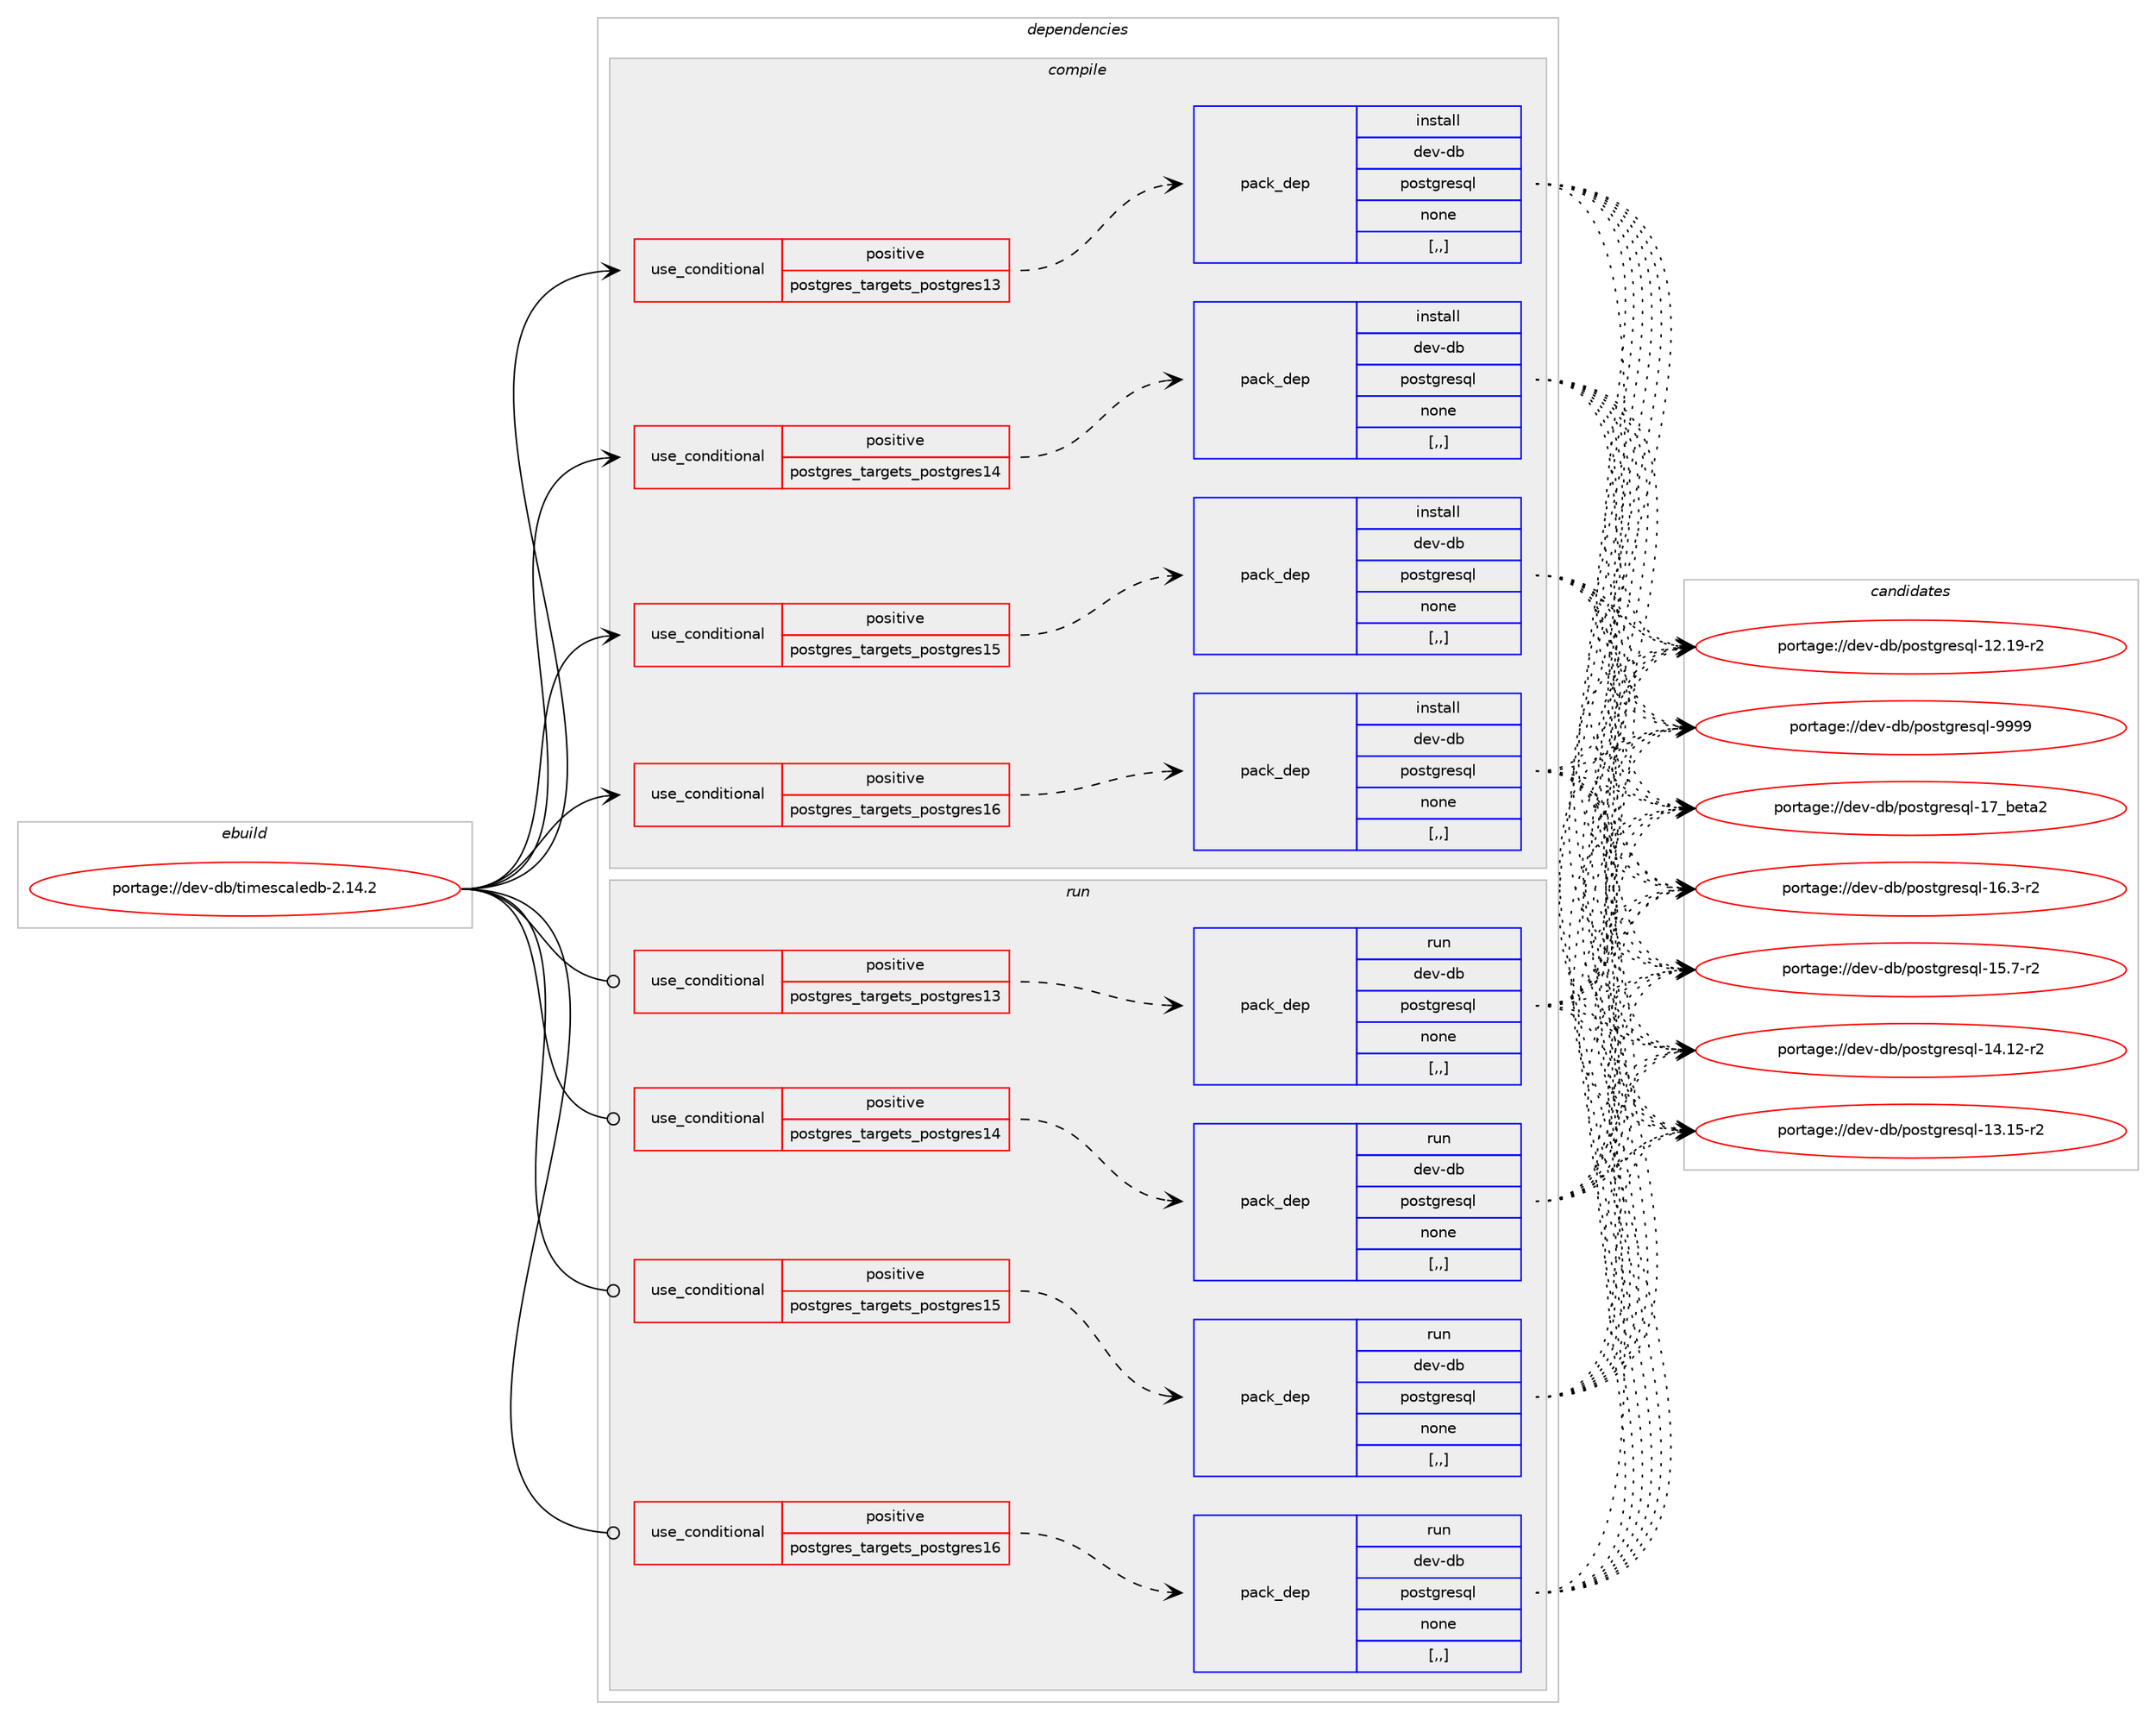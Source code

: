 digraph prolog {

# *************
# Graph options
# *************

newrank=true;
concentrate=true;
compound=true;
graph [rankdir=LR,fontname=Helvetica,fontsize=10,ranksep=1.5];#, ranksep=2.5, nodesep=0.2];
edge  [arrowhead=vee];
node  [fontname=Helvetica,fontsize=10];

# **********
# The ebuild
# **********

subgraph cluster_leftcol {
color=gray;
label=<<i>ebuild</i>>;
id [label="portage://dev-db/timescaledb-2.14.2", color=red, width=4, href="../dev-db/timescaledb-2.14.2.svg"];
}

# ****************
# The dependencies
# ****************

subgraph cluster_midcol {
color=gray;
label=<<i>dependencies</i>>;
subgraph cluster_compile {
fillcolor="#eeeeee";
style=filled;
label=<<i>compile</i>>;
subgraph cond19017 {
dependency71440 [label=<<TABLE BORDER="0" CELLBORDER="1" CELLSPACING="0" CELLPADDING="4"><TR><TD ROWSPAN="3" CELLPADDING="10">use_conditional</TD></TR><TR><TD>positive</TD></TR><TR><TD>postgres_targets_postgres13</TD></TR></TABLE>>, shape=none, color=red];
subgraph pack51473 {
dependency71441 [label=<<TABLE BORDER="0" CELLBORDER="1" CELLSPACING="0" CELLPADDING="4" WIDTH="220"><TR><TD ROWSPAN="6" CELLPADDING="30">pack_dep</TD></TR><TR><TD WIDTH="110">install</TD></TR><TR><TD>dev-db</TD></TR><TR><TD>postgresql</TD></TR><TR><TD>none</TD></TR><TR><TD>[,,]</TD></TR></TABLE>>, shape=none, color=blue];
}
dependency71440:e -> dependency71441:w [weight=20,style="dashed",arrowhead="vee"];
}
id:e -> dependency71440:w [weight=20,style="solid",arrowhead="vee"];
subgraph cond19018 {
dependency71442 [label=<<TABLE BORDER="0" CELLBORDER="1" CELLSPACING="0" CELLPADDING="4"><TR><TD ROWSPAN="3" CELLPADDING="10">use_conditional</TD></TR><TR><TD>positive</TD></TR><TR><TD>postgres_targets_postgres14</TD></TR></TABLE>>, shape=none, color=red];
subgraph pack51474 {
dependency71443 [label=<<TABLE BORDER="0" CELLBORDER="1" CELLSPACING="0" CELLPADDING="4" WIDTH="220"><TR><TD ROWSPAN="6" CELLPADDING="30">pack_dep</TD></TR><TR><TD WIDTH="110">install</TD></TR><TR><TD>dev-db</TD></TR><TR><TD>postgresql</TD></TR><TR><TD>none</TD></TR><TR><TD>[,,]</TD></TR></TABLE>>, shape=none, color=blue];
}
dependency71442:e -> dependency71443:w [weight=20,style="dashed",arrowhead="vee"];
}
id:e -> dependency71442:w [weight=20,style="solid",arrowhead="vee"];
subgraph cond19019 {
dependency71444 [label=<<TABLE BORDER="0" CELLBORDER="1" CELLSPACING="0" CELLPADDING="4"><TR><TD ROWSPAN="3" CELLPADDING="10">use_conditional</TD></TR><TR><TD>positive</TD></TR><TR><TD>postgres_targets_postgres15</TD></TR></TABLE>>, shape=none, color=red];
subgraph pack51475 {
dependency71445 [label=<<TABLE BORDER="0" CELLBORDER="1" CELLSPACING="0" CELLPADDING="4" WIDTH="220"><TR><TD ROWSPAN="6" CELLPADDING="30">pack_dep</TD></TR><TR><TD WIDTH="110">install</TD></TR><TR><TD>dev-db</TD></TR><TR><TD>postgresql</TD></TR><TR><TD>none</TD></TR><TR><TD>[,,]</TD></TR></TABLE>>, shape=none, color=blue];
}
dependency71444:e -> dependency71445:w [weight=20,style="dashed",arrowhead="vee"];
}
id:e -> dependency71444:w [weight=20,style="solid",arrowhead="vee"];
subgraph cond19020 {
dependency71446 [label=<<TABLE BORDER="0" CELLBORDER="1" CELLSPACING="0" CELLPADDING="4"><TR><TD ROWSPAN="3" CELLPADDING="10">use_conditional</TD></TR><TR><TD>positive</TD></TR><TR><TD>postgres_targets_postgres16</TD></TR></TABLE>>, shape=none, color=red];
subgraph pack51476 {
dependency71447 [label=<<TABLE BORDER="0" CELLBORDER="1" CELLSPACING="0" CELLPADDING="4" WIDTH="220"><TR><TD ROWSPAN="6" CELLPADDING="30">pack_dep</TD></TR><TR><TD WIDTH="110">install</TD></TR><TR><TD>dev-db</TD></TR><TR><TD>postgresql</TD></TR><TR><TD>none</TD></TR><TR><TD>[,,]</TD></TR></TABLE>>, shape=none, color=blue];
}
dependency71446:e -> dependency71447:w [weight=20,style="dashed",arrowhead="vee"];
}
id:e -> dependency71446:w [weight=20,style="solid",arrowhead="vee"];
}
subgraph cluster_compileandrun {
fillcolor="#eeeeee";
style=filled;
label=<<i>compile and run</i>>;
}
subgraph cluster_run {
fillcolor="#eeeeee";
style=filled;
label=<<i>run</i>>;
subgraph cond19021 {
dependency71448 [label=<<TABLE BORDER="0" CELLBORDER="1" CELLSPACING="0" CELLPADDING="4"><TR><TD ROWSPAN="3" CELLPADDING="10">use_conditional</TD></TR><TR><TD>positive</TD></TR><TR><TD>postgres_targets_postgres13</TD></TR></TABLE>>, shape=none, color=red];
subgraph pack51477 {
dependency71449 [label=<<TABLE BORDER="0" CELLBORDER="1" CELLSPACING="0" CELLPADDING="4" WIDTH="220"><TR><TD ROWSPAN="6" CELLPADDING="30">pack_dep</TD></TR><TR><TD WIDTH="110">run</TD></TR><TR><TD>dev-db</TD></TR><TR><TD>postgresql</TD></TR><TR><TD>none</TD></TR><TR><TD>[,,]</TD></TR></TABLE>>, shape=none, color=blue];
}
dependency71448:e -> dependency71449:w [weight=20,style="dashed",arrowhead="vee"];
}
id:e -> dependency71448:w [weight=20,style="solid",arrowhead="odot"];
subgraph cond19022 {
dependency71450 [label=<<TABLE BORDER="0" CELLBORDER="1" CELLSPACING="0" CELLPADDING="4"><TR><TD ROWSPAN="3" CELLPADDING="10">use_conditional</TD></TR><TR><TD>positive</TD></TR><TR><TD>postgres_targets_postgres14</TD></TR></TABLE>>, shape=none, color=red];
subgraph pack51478 {
dependency71451 [label=<<TABLE BORDER="0" CELLBORDER="1" CELLSPACING="0" CELLPADDING="4" WIDTH="220"><TR><TD ROWSPAN="6" CELLPADDING="30">pack_dep</TD></TR><TR><TD WIDTH="110">run</TD></TR><TR><TD>dev-db</TD></TR><TR><TD>postgresql</TD></TR><TR><TD>none</TD></TR><TR><TD>[,,]</TD></TR></TABLE>>, shape=none, color=blue];
}
dependency71450:e -> dependency71451:w [weight=20,style="dashed",arrowhead="vee"];
}
id:e -> dependency71450:w [weight=20,style="solid",arrowhead="odot"];
subgraph cond19023 {
dependency71452 [label=<<TABLE BORDER="0" CELLBORDER="1" CELLSPACING="0" CELLPADDING="4"><TR><TD ROWSPAN="3" CELLPADDING="10">use_conditional</TD></TR><TR><TD>positive</TD></TR><TR><TD>postgres_targets_postgres15</TD></TR></TABLE>>, shape=none, color=red];
subgraph pack51479 {
dependency71453 [label=<<TABLE BORDER="0" CELLBORDER="1" CELLSPACING="0" CELLPADDING="4" WIDTH="220"><TR><TD ROWSPAN="6" CELLPADDING="30">pack_dep</TD></TR><TR><TD WIDTH="110">run</TD></TR><TR><TD>dev-db</TD></TR><TR><TD>postgresql</TD></TR><TR><TD>none</TD></TR><TR><TD>[,,]</TD></TR></TABLE>>, shape=none, color=blue];
}
dependency71452:e -> dependency71453:w [weight=20,style="dashed",arrowhead="vee"];
}
id:e -> dependency71452:w [weight=20,style="solid",arrowhead="odot"];
subgraph cond19024 {
dependency71454 [label=<<TABLE BORDER="0" CELLBORDER="1" CELLSPACING="0" CELLPADDING="4"><TR><TD ROWSPAN="3" CELLPADDING="10">use_conditional</TD></TR><TR><TD>positive</TD></TR><TR><TD>postgres_targets_postgres16</TD></TR></TABLE>>, shape=none, color=red];
subgraph pack51480 {
dependency71455 [label=<<TABLE BORDER="0" CELLBORDER="1" CELLSPACING="0" CELLPADDING="4" WIDTH="220"><TR><TD ROWSPAN="6" CELLPADDING="30">pack_dep</TD></TR><TR><TD WIDTH="110">run</TD></TR><TR><TD>dev-db</TD></TR><TR><TD>postgresql</TD></TR><TR><TD>none</TD></TR><TR><TD>[,,]</TD></TR></TABLE>>, shape=none, color=blue];
}
dependency71454:e -> dependency71455:w [weight=20,style="dashed",arrowhead="vee"];
}
id:e -> dependency71454:w [weight=20,style="solid",arrowhead="odot"];
}
}

# **************
# The candidates
# **************

subgraph cluster_choices {
rank=same;
color=gray;
label=<<i>candidates</i>>;

subgraph choice51473 {
color=black;
nodesep=1;
choice1001011184510098471121111151161031141011151131084557575757 [label="portage://dev-db/postgresql-9999", color=red, width=4,href="../dev-db/postgresql-9999.svg"];
choice10010111845100984711211111511610311410111511310845495595981011169750 [label="portage://dev-db/postgresql-17_beta2", color=red, width=4,href="../dev-db/postgresql-17_beta2.svg"];
choice10010111845100984711211111511610311410111511310845495446514511450 [label="portage://dev-db/postgresql-16.3-r2", color=red, width=4,href="../dev-db/postgresql-16.3-r2.svg"];
choice10010111845100984711211111511610311410111511310845495346554511450 [label="portage://dev-db/postgresql-15.7-r2", color=red, width=4,href="../dev-db/postgresql-15.7-r2.svg"];
choice1001011184510098471121111151161031141011151131084549524649504511450 [label="portage://dev-db/postgresql-14.12-r2", color=red, width=4,href="../dev-db/postgresql-14.12-r2.svg"];
choice1001011184510098471121111151161031141011151131084549514649534511450 [label="portage://dev-db/postgresql-13.15-r2", color=red, width=4,href="../dev-db/postgresql-13.15-r2.svg"];
choice1001011184510098471121111151161031141011151131084549504649574511450 [label="portage://dev-db/postgresql-12.19-r2", color=red, width=4,href="../dev-db/postgresql-12.19-r2.svg"];
dependency71441:e -> choice1001011184510098471121111151161031141011151131084557575757:w [style=dotted,weight="100"];
dependency71441:e -> choice10010111845100984711211111511610311410111511310845495595981011169750:w [style=dotted,weight="100"];
dependency71441:e -> choice10010111845100984711211111511610311410111511310845495446514511450:w [style=dotted,weight="100"];
dependency71441:e -> choice10010111845100984711211111511610311410111511310845495346554511450:w [style=dotted,weight="100"];
dependency71441:e -> choice1001011184510098471121111151161031141011151131084549524649504511450:w [style=dotted,weight="100"];
dependency71441:e -> choice1001011184510098471121111151161031141011151131084549514649534511450:w [style=dotted,weight="100"];
dependency71441:e -> choice1001011184510098471121111151161031141011151131084549504649574511450:w [style=dotted,weight="100"];
}
subgraph choice51474 {
color=black;
nodesep=1;
choice1001011184510098471121111151161031141011151131084557575757 [label="portage://dev-db/postgresql-9999", color=red, width=4,href="../dev-db/postgresql-9999.svg"];
choice10010111845100984711211111511610311410111511310845495595981011169750 [label="portage://dev-db/postgresql-17_beta2", color=red, width=4,href="../dev-db/postgresql-17_beta2.svg"];
choice10010111845100984711211111511610311410111511310845495446514511450 [label="portage://dev-db/postgresql-16.3-r2", color=red, width=4,href="../dev-db/postgresql-16.3-r2.svg"];
choice10010111845100984711211111511610311410111511310845495346554511450 [label="portage://dev-db/postgresql-15.7-r2", color=red, width=4,href="../dev-db/postgresql-15.7-r2.svg"];
choice1001011184510098471121111151161031141011151131084549524649504511450 [label="portage://dev-db/postgresql-14.12-r2", color=red, width=4,href="../dev-db/postgresql-14.12-r2.svg"];
choice1001011184510098471121111151161031141011151131084549514649534511450 [label="portage://dev-db/postgresql-13.15-r2", color=red, width=4,href="../dev-db/postgresql-13.15-r2.svg"];
choice1001011184510098471121111151161031141011151131084549504649574511450 [label="portage://dev-db/postgresql-12.19-r2", color=red, width=4,href="../dev-db/postgresql-12.19-r2.svg"];
dependency71443:e -> choice1001011184510098471121111151161031141011151131084557575757:w [style=dotted,weight="100"];
dependency71443:e -> choice10010111845100984711211111511610311410111511310845495595981011169750:w [style=dotted,weight="100"];
dependency71443:e -> choice10010111845100984711211111511610311410111511310845495446514511450:w [style=dotted,weight="100"];
dependency71443:e -> choice10010111845100984711211111511610311410111511310845495346554511450:w [style=dotted,weight="100"];
dependency71443:e -> choice1001011184510098471121111151161031141011151131084549524649504511450:w [style=dotted,weight="100"];
dependency71443:e -> choice1001011184510098471121111151161031141011151131084549514649534511450:w [style=dotted,weight="100"];
dependency71443:e -> choice1001011184510098471121111151161031141011151131084549504649574511450:w [style=dotted,weight="100"];
}
subgraph choice51475 {
color=black;
nodesep=1;
choice1001011184510098471121111151161031141011151131084557575757 [label="portage://dev-db/postgresql-9999", color=red, width=4,href="../dev-db/postgresql-9999.svg"];
choice10010111845100984711211111511610311410111511310845495595981011169750 [label="portage://dev-db/postgresql-17_beta2", color=red, width=4,href="../dev-db/postgresql-17_beta2.svg"];
choice10010111845100984711211111511610311410111511310845495446514511450 [label="portage://dev-db/postgresql-16.3-r2", color=red, width=4,href="../dev-db/postgresql-16.3-r2.svg"];
choice10010111845100984711211111511610311410111511310845495346554511450 [label="portage://dev-db/postgresql-15.7-r2", color=red, width=4,href="../dev-db/postgresql-15.7-r2.svg"];
choice1001011184510098471121111151161031141011151131084549524649504511450 [label="portage://dev-db/postgresql-14.12-r2", color=red, width=4,href="../dev-db/postgresql-14.12-r2.svg"];
choice1001011184510098471121111151161031141011151131084549514649534511450 [label="portage://dev-db/postgresql-13.15-r2", color=red, width=4,href="../dev-db/postgresql-13.15-r2.svg"];
choice1001011184510098471121111151161031141011151131084549504649574511450 [label="portage://dev-db/postgresql-12.19-r2", color=red, width=4,href="../dev-db/postgresql-12.19-r2.svg"];
dependency71445:e -> choice1001011184510098471121111151161031141011151131084557575757:w [style=dotted,weight="100"];
dependency71445:e -> choice10010111845100984711211111511610311410111511310845495595981011169750:w [style=dotted,weight="100"];
dependency71445:e -> choice10010111845100984711211111511610311410111511310845495446514511450:w [style=dotted,weight="100"];
dependency71445:e -> choice10010111845100984711211111511610311410111511310845495346554511450:w [style=dotted,weight="100"];
dependency71445:e -> choice1001011184510098471121111151161031141011151131084549524649504511450:w [style=dotted,weight="100"];
dependency71445:e -> choice1001011184510098471121111151161031141011151131084549514649534511450:w [style=dotted,weight="100"];
dependency71445:e -> choice1001011184510098471121111151161031141011151131084549504649574511450:w [style=dotted,weight="100"];
}
subgraph choice51476 {
color=black;
nodesep=1;
choice1001011184510098471121111151161031141011151131084557575757 [label="portage://dev-db/postgresql-9999", color=red, width=4,href="../dev-db/postgresql-9999.svg"];
choice10010111845100984711211111511610311410111511310845495595981011169750 [label="portage://dev-db/postgresql-17_beta2", color=red, width=4,href="../dev-db/postgresql-17_beta2.svg"];
choice10010111845100984711211111511610311410111511310845495446514511450 [label="portage://dev-db/postgresql-16.3-r2", color=red, width=4,href="../dev-db/postgresql-16.3-r2.svg"];
choice10010111845100984711211111511610311410111511310845495346554511450 [label="portage://dev-db/postgresql-15.7-r2", color=red, width=4,href="../dev-db/postgresql-15.7-r2.svg"];
choice1001011184510098471121111151161031141011151131084549524649504511450 [label="portage://dev-db/postgresql-14.12-r2", color=red, width=4,href="../dev-db/postgresql-14.12-r2.svg"];
choice1001011184510098471121111151161031141011151131084549514649534511450 [label="portage://dev-db/postgresql-13.15-r2", color=red, width=4,href="../dev-db/postgresql-13.15-r2.svg"];
choice1001011184510098471121111151161031141011151131084549504649574511450 [label="portage://dev-db/postgresql-12.19-r2", color=red, width=4,href="../dev-db/postgresql-12.19-r2.svg"];
dependency71447:e -> choice1001011184510098471121111151161031141011151131084557575757:w [style=dotted,weight="100"];
dependency71447:e -> choice10010111845100984711211111511610311410111511310845495595981011169750:w [style=dotted,weight="100"];
dependency71447:e -> choice10010111845100984711211111511610311410111511310845495446514511450:w [style=dotted,weight="100"];
dependency71447:e -> choice10010111845100984711211111511610311410111511310845495346554511450:w [style=dotted,weight="100"];
dependency71447:e -> choice1001011184510098471121111151161031141011151131084549524649504511450:w [style=dotted,weight="100"];
dependency71447:e -> choice1001011184510098471121111151161031141011151131084549514649534511450:w [style=dotted,weight="100"];
dependency71447:e -> choice1001011184510098471121111151161031141011151131084549504649574511450:w [style=dotted,weight="100"];
}
subgraph choice51477 {
color=black;
nodesep=1;
choice1001011184510098471121111151161031141011151131084557575757 [label="portage://dev-db/postgresql-9999", color=red, width=4,href="../dev-db/postgresql-9999.svg"];
choice10010111845100984711211111511610311410111511310845495595981011169750 [label="portage://dev-db/postgresql-17_beta2", color=red, width=4,href="../dev-db/postgresql-17_beta2.svg"];
choice10010111845100984711211111511610311410111511310845495446514511450 [label="portage://dev-db/postgresql-16.3-r2", color=red, width=4,href="../dev-db/postgresql-16.3-r2.svg"];
choice10010111845100984711211111511610311410111511310845495346554511450 [label="portage://dev-db/postgresql-15.7-r2", color=red, width=4,href="../dev-db/postgresql-15.7-r2.svg"];
choice1001011184510098471121111151161031141011151131084549524649504511450 [label="portage://dev-db/postgresql-14.12-r2", color=red, width=4,href="../dev-db/postgresql-14.12-r2.svg"];
choice1001011184510098471121111151161031141011151131084549514649534511450 [label="portage://dev-db/postgresql-13.15-r2", color=red, width=4,href="../dev-db/postgresql-13.15-r2.svg"];
choice1001011184510098471121111151161031141011151131084549504649574511450 [label="portage://dev-db/postgresql-12.19-r2", color=red, width=4,href="../dev-db/postgresql-12.19-r2.svg"];
dependency71449:e -> choice1001011184510098471121111151161031141011151131084557575757:w [style=dotted,weight="100"];
dependency71449:e -> choice10010111845100984711211111511610311410111511310845495595981011169750:w [style=dotted,weight="100"];
dependency71449:e -> choice10010111845100984711211111511610311410111511310845495446514511450:w [style=dotted,weight="100"];
dependency71449:e -> choice10010111845100984711211111511610311410111511310845495346554511450:w [style=dotted,weight="100"];
dependency71449:e -> choice1001011184510098471121111151161031141011151131084549524649504511450:w [style=dotted,weight="100"];
dependency71449:e -> choice1001011184510098471121111151161031141011151131084549514649534511450:w [style=dotted,weight="100"];
dependency71449:e -> choice1001011184510098471121111151161031141011151131084549504649574511450:w [style=dotted,weight="100"];
}
subgraph choice51478 {
color=black;
nodesep=1;
choice1001011184510098471121111151161031141011151131084557575757 [label="portage://dev-db/postgresql-9999", color=red, width=4,href="../dev-db/postgresql-9999.svg"];
choice10010111845100984711211111511610311410111511310845495595981011169750 [label="portage://dev-db/postgresql-17_beta2", color=red, width=4,href="../dev-db/postgresql-17_beta2.svg"];
choice10010111845100984711211111511610311410111511310845495446514511450 [label="portage://dev-db/postgresql-16.3-r2", color=red, width=4,href="../dev-db/postgresql-16.3-r2.svg"];
choice10010111845100984711211111511610311410111511310845495346554511450 [label="portage://dev-db/postgresql-15.7-r2", color=red, width=4,href="../dev-db/postgresql-15.7-r2.svg"];
choice1001011184510098471121111151161031141011151131084549524649504511450 [label="portage://dev-db/postgresql-14.12-r2", color=red, width=4,href="../dev-db/postgresql-14.12-r2.svg"];
choice1001011184510098471121111151161031141011151131084549514649534511450 [label="portage://dev-db/postgresql-13.15-r2", color=red, width=4,href="../dev-db/postgresql-13.15-r2.svg"];
choice1001011184510098471121111151161031141011151131084549504649574511450 [label="portage://dev-db/postgresql-12.19-r2", color=red, width=4,href="../dev-db/postgresql-12.19-r2.svg"];
dependency71451:e -> choice1001011184510098471121111151161031141011151131084557575757:w [style=dotted,weight="100"];
dependency71451:e -> choice10010111845100984711211111511610311410111511310845495595981011169750:w [style=dotted,weight="100"];
dependency71451:e -> choice10010111845100984711211111511610311410111511310845495446514511450:w [style=dotted,weight="100"];
dependency71451:e -> choice10010111845100984711211111511610311410111511310845495346554511450:w [style=dotted,weight="100"];
dependency71451:e -> choice1001011184510098471121111151161031141011151131084549524649504511450:w [style=dotted,weight="100"];
dependency71451:e -> choice1001011184510098471121111151161031141011151131084549514649534511450:w [style=dotted,weight="100"];
dependency71451:e -> choice1001011184510098471121111151161031141011151131084549504649574511450:w [style=dotted,weight="100"];
}
subgraph choice51479 {
color=black;
nodesep=1;
choice1001011184510098471121111151161031141011151131084557575757 [label="portage://dev-db/postgresql-9999", color=red, width=4,href="../dev-db/postgresql-9999.svg"];
choice10010111845100984711211111511610311410111511310845495595981011169750 [label="portage://dev-db/postgresql-17_beta2", color=red, width=4,href="../dev-db/postgresql-17_beta2.svg"];
choice10010111845100984711211111511610311410111511310845495446514511450 [label="portage://dev-db/postgresql-16.3-r2", color=red, width=4,href="../dev-db/postgresql-16.3-r2.svg"];
choice10010111845100984711211111511610311410111511310845495346554511450 [label="portage://dev-db/postgresql-15.7-r2", color=red, width=4,href="../dev-db/postgresql-15.7-r2.svg"];
choice1001011184510098471121111151161031141011151131084549524649504511450 [label="portage://dev-db/postgresql-14.12-r2", color=red, width=4,href="../dev-db/postgresql-14.12-r2.svg"];
choice1001011184510098471121111151161031141011151131084549514649534511450 [label="portage://dev-db/postgresql-13.15-r2", color=red, width=4,href="../dev-db/postgresql-13.15-r2.svg"];
choice1001011184510098471121111151161031141011151131084549504649574511450 [label="portage://dev-db/postgresql-12.19-r2", color=red, width=4,href="../dev-db/postgresql-12.19-r2.svg"];
dependency71453:e -> choice1001011184510098471121111151161031141011151131084557575757:w [style=dotted,weight="100"];
dependency71453:e -> choice10010111845100984711211111511610311410111511310845495595981011169750:w [style=dotted,weight="100"];
dependency71453:e -> choice10010111845100984711211111511610311410111511310845495446514511450:w [style=dotted,weight="100"];
dependency71453:e -> choice10010111845100984711211111511610311410111511310845495346554511450:w [style=dotted,weight="100"];
dependency71453:e -> choice1001011184510098471121111151161031141011151131084549524649504511450:w [style=dotted,weight="100"];
dependency71453:e -> choice1001011184510098471121111151161031141011151131084549514649534511450:w [style=dotted,weight="100"];
dependency71453:e -> choice1001011184510098471121111151161031141011151131084549504649574511450:w [style=dotted,weight="100"];
}
subgraph choice51480 {
color=black;
nodesep=1;
choice1001011184510098471121111151161031141011151131084557575757 [label="portage://dev-db/postgresql-9999", color=red, width=4,href="../dev-db/postgresql-9999.svg"];
choice10010111845100984711211111511610311410111511310845495595981011169750 [label="portage://dev-db/postgresql-17_beta2", color=red, width=4,href="../dev-db/postgresql-17_beta2.svg"];
choice10010111845100984711211111511610311410111511310845495446514511450 [label="portage://dev-db/postgresql-16.3-r2", color=red, width=4,href="../dev-db/postgresql-16.3-r2.svg"];
choice10010111845100984711211111511610311410111511310845495346554511450 [label="portage://dev-db/postgresql-15.7-r2", color=red, width=4,href="../dev-db/postgresql-15.7-r2.svg"];
choice1001011184510098471121111151161031141011151131084549524649504511450 [label="portage://dev-db/postgresql-14.12-r2", color=red, width=4,href="../dev-db/postgresql-14.12-r2.svg"];
choice1001011184510098471121111151161031141011151131084549514649534511450 [label="portage://dev-db/postgresql-13.15-r2", color=red, width=4,href="../dev-db/postgresql-13.15-r2.svg"];
choice1001011184510098471121111151161031141011151131084549504649574511450 [label="portage://dev-db/postgresql-12.19-r2", color=red, width=4,href="../dev-db/postgresql-12.19-r2.svg"];
dependency71455:e -> choice1001011184510098471121111151161031141011151131084557575757:w [style=dotted,weight="100"];
dependency71455:e -> choice10010111845100984711211111511610311410111511310845495595981011169750:w [style=dotted,weight="100"];
dependency71455:e -> choice10010111845100984711211111511610311410111511310845495446514511450:w [style=dotted,weight="100"];
dependency71455:e -> choice10010111845100984711211111511610311410111511310845495346554511450:w [style=dotted,weight="100"];
dependency71455:e -> choice1001011184510098471121111151161031141011151131084549524649504511450:w [style=dotted,weight="100"];
dependency71455:e -> choice1001011184510098471121111151161031141011151131084549514649534511450:w [style=dotted,weight="100"];
dependency71455:e -> choice1001011184510098471121111151161031141011151131084549504649574511450:w [style=dotted,weight="100"];
}
}

}
